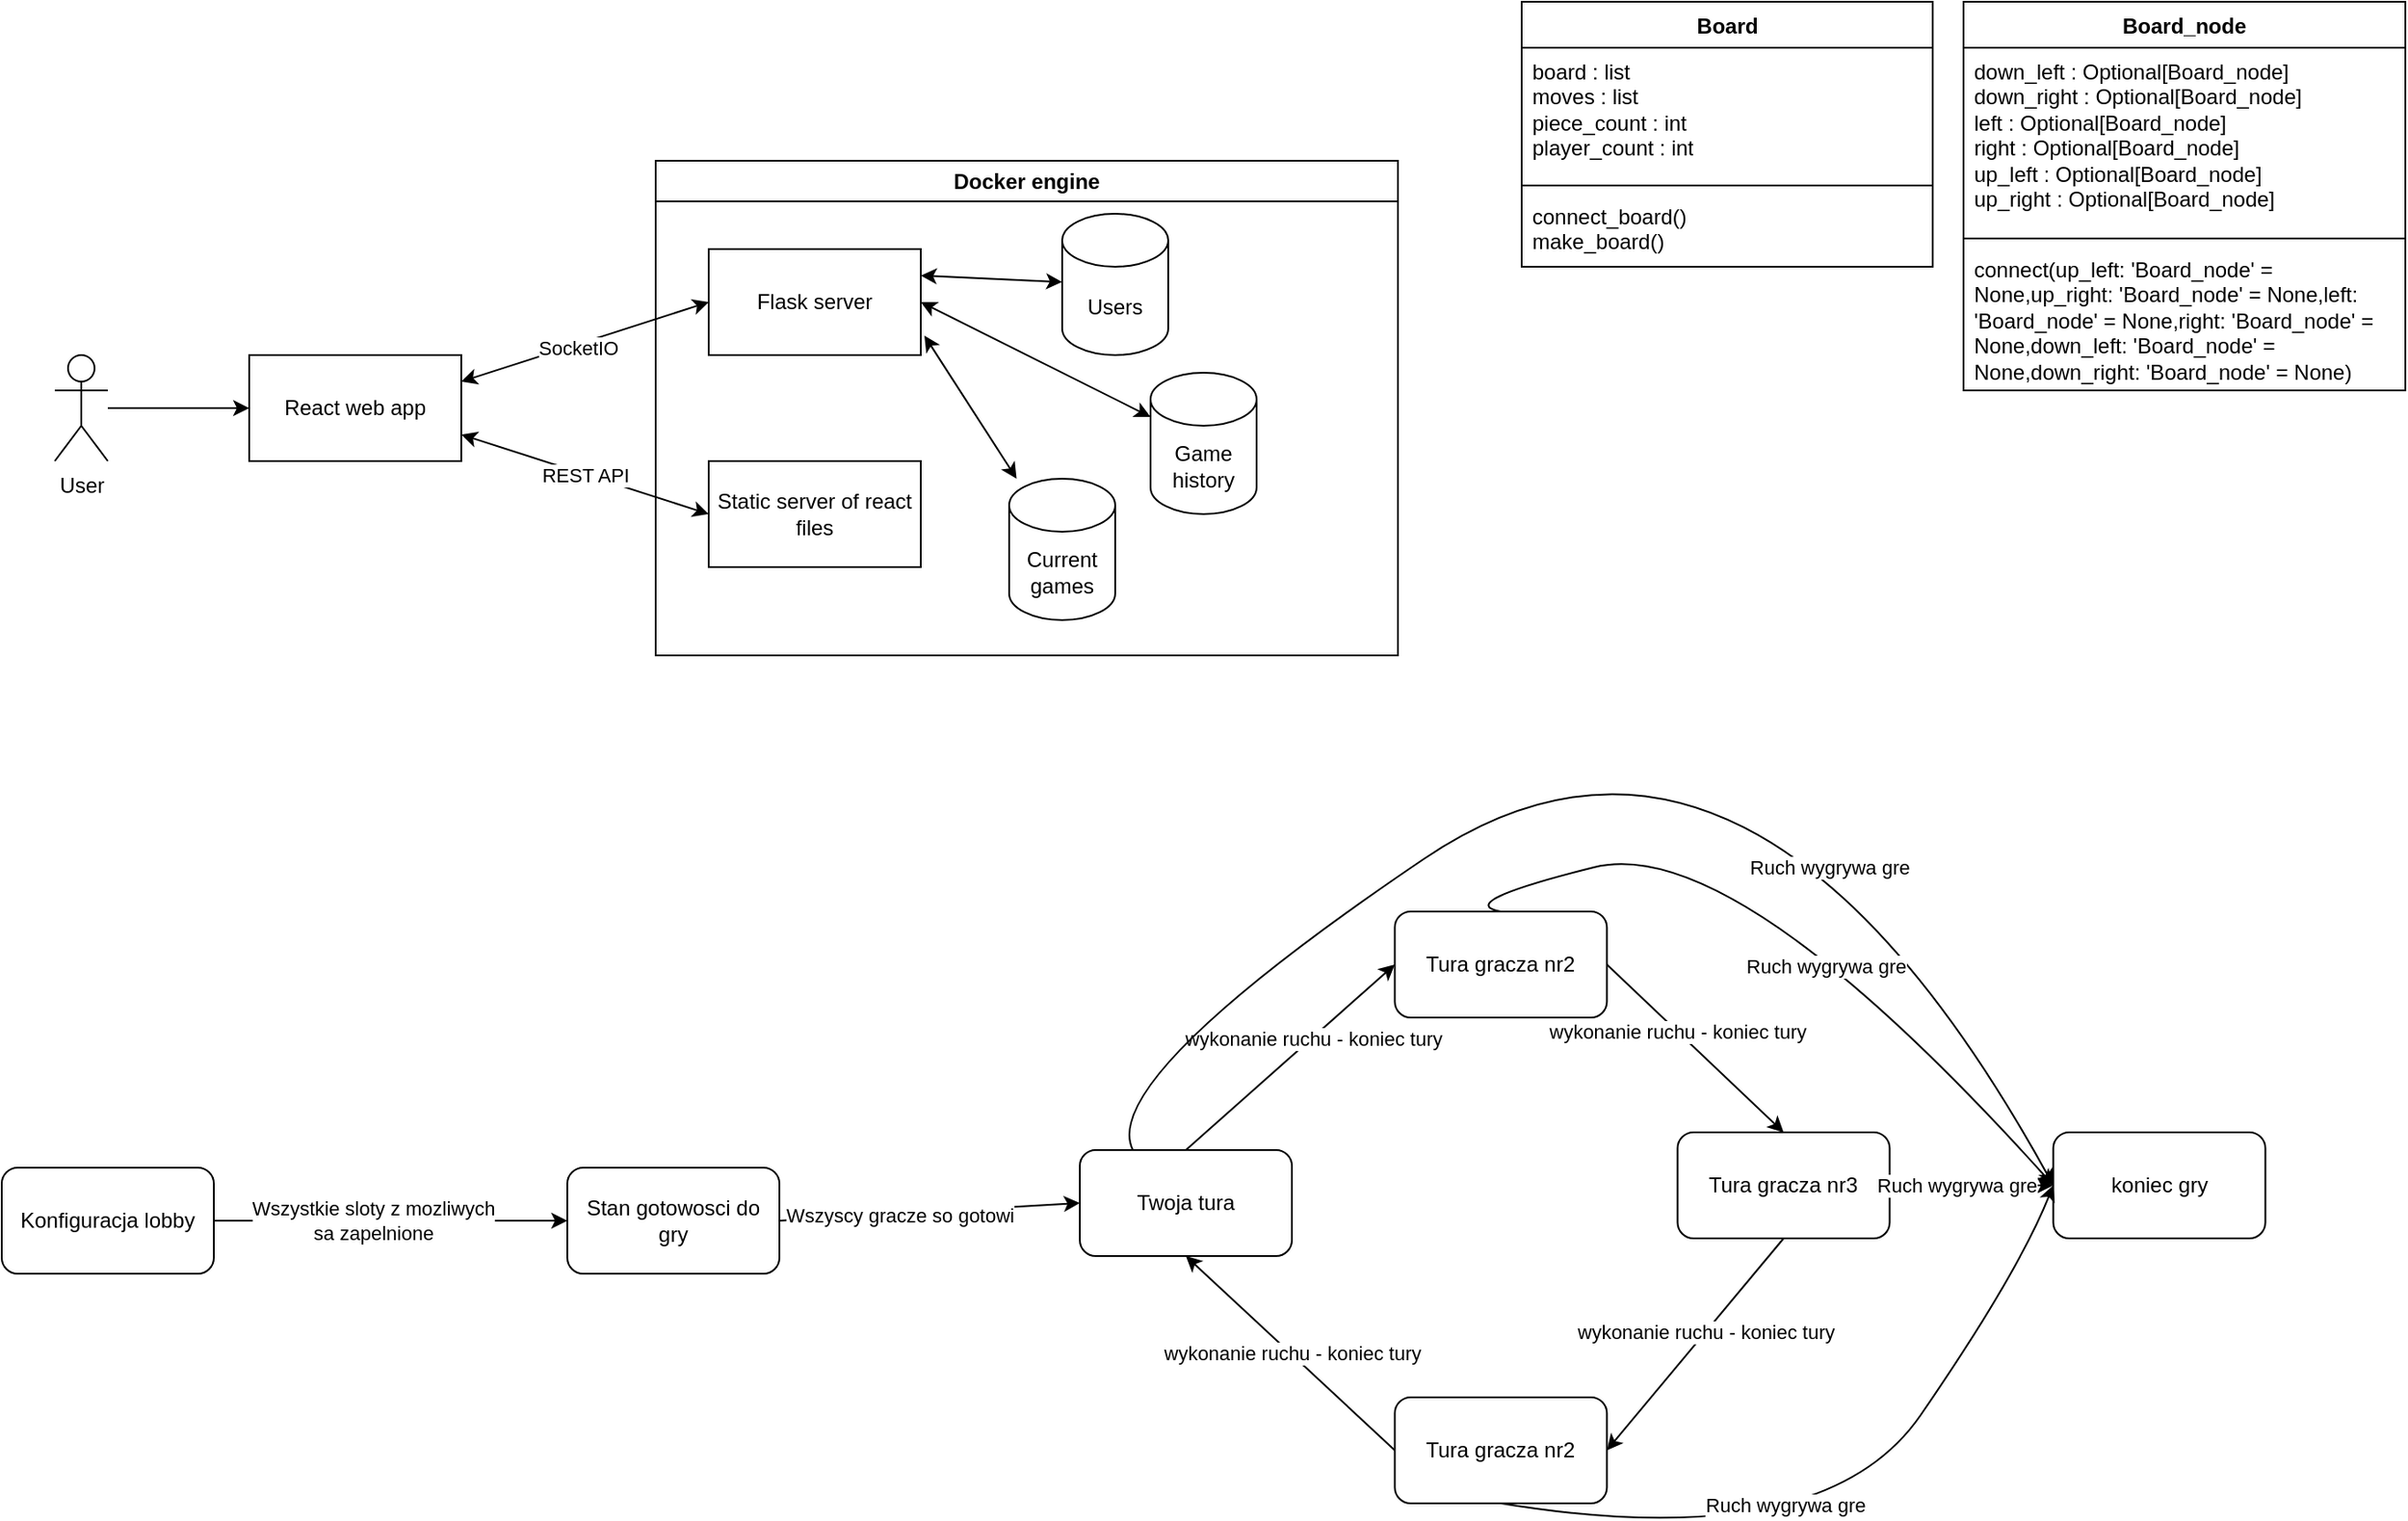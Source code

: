 <mxfile version="25.0.3">
  <diagram id="prtHgNgQTEPvFCAcTncT" name="Page-1">
    <mxGraphModel dx="2007" dy="785" grid="1" gridSize="10" guides="1" tooltips="1" connect="1" arrows="1" fold="1" page="1" pageScale="1" pageWidth="827" pageHeight="1169" math="0" shadow="0">
      <root>
        <mxCell id="0" />
        <mxCell id="1" parent="0" />
        <mxCell id="lHLxZOOAlJGXKzHffYLk-1" value="&lt;div&gt;User&lt;/div&gt;" style="shape=umlActor;verticalLabelPosition=bottom;verticalAlign=top;html=1;outlineConnect=0;" parent="1" vertex="1">
          <mxGeometry x="40" y="260" width="30" height="60" as="geometry" />
        </mxCell>
        <mxCell id="lHLxZOOAlJGXKzHffYLk-3" value="React web app" style="rounded=0;whiteSpace=wrap;html=1;" parent="1" vertex="1">
          <mxGeometry x="150" y="260" width="120" height="60" as="geometry" />
        </mxCell>
        <mxCell id="lHLxZOOAlJGXKzHffYLk-4" value="" style="endArrow=classic;html=1;rounded=0;entryX=0;entryY=0.5;entryDx=0;entryDy=0;" parent="1" source="lHLxZOOAlJGXKzHffYLk-1" target="lHLxZOOAlJGXKzHffYLk-3" edge="1">
          <mxGeometry width="50" height="50" relative="1" as="geometry">
            <mxPoint x="310" y="370" as="sourcePoint" />
            <mxPoint x="360" y="320" as="targetPoint" />
          </mxGeometry>
        </mxCell>
        <mxCell id="lHLxZOOAlJGXKzHffYLk-5" value="&lt;div&gt;Docker engine&lt;br&gt;&lt;/div&gt;" style="swimlane;whiteSpace=wrap;html=1;" parent="1" vertex="1">
          <mxGeometry x="380" y="150" width="420" height="280" as="geometry" />
        </mxCell>
        <mxCell id="lHLxZOOAlJGXKzHffYLk-7" value="&lt;div&gt;Flask server&lt;/div&gt;" style="rounded=0;whiteSpace=wrap;html=1;" parent="lHLxZOOAlJGXKzHffYLk-5" vertex="1">
          <mxGeometry x="30" y="50" width="120" height="60" as="geometry" />
        </mxCell>
        <mxCell id="lHLxZOOAlJGXKzHffYLk-12" value="&lt;div&gt;Users&lt;/div&gt;" style="shape=cylinder3;whiteSpace=wrap;html=1;boundedLbl=1;backgroundOutline=1;size=15;" parent="lHLxZOOAlJGXKzHffYLk-5" vertex="1">
          <mxGeometry x="230" y="30" width="60" height="80" as="geometry" />
        </mxCell>
        <mxCell id="lHLxZOOAlJGXKzHffYLk-13" value="Game history" style="shape=cylinder3;whiteSpace=wrap;html=1;boundedLbl=1;backgroundOutline=1;size=15;" parent="lHLxZOOAlJGXKzHffYLk-5" vertex="1">
          <mxGeometry x="280" y="120" width="60" height="80" as="geometry" />
        </mxCell>
        <mxCell id="lHLxZOOAlJGXKzHffYLk-14" value="Current games" style="shape=cylinder3;whiteSpace=wrap;html=1;boundedLbl=1;backgroundOutline=1;size=15;" parent="lHLxZOOAlJGXKzHffYLk-5" vertex="1">
          <mxGeometry x="200" y="180" width="60" height="80" as="geometry" />
        </mxCell>
        <mxCell id="lHLxZOOAlJGXKzHffYLk-15" value="" style="endArrow=classic;startArrow=classic;html=1;rounded=0;exitX=1;exitY=0.25;exitDx=0;exitDy=0;" parent="lHLxZOOAlJGXKzHffYLk-5" source="lHLxZOOAlJGXKzHffYLk-7" target="lHLxZOOAlJGXKzHffYLk-12" edge="1">
          <mxGeometry width="50" height="50" relative="1" as="geometry">
            <mxPoint x="90" y="200" as="sourcePoint" />
            <mxPoint x="180" y="150" as="targetPoint" />
          </mxGeometry>
        </mxCell>
        <mxCell id="lHLxZOOAlJGXKzHffYLk-16" value="" style="endArrow=classic;startArrow=classic;html=1;rounded=0;entryX=1;entryY=0.5;entryDx=0;entryDy=0;" parent="lHLxZOOAlJGXKzHffYLk-5" source="lHLxZOOAlJGXKzHffYLk-13" target="lHLxZOOAlJGXKzHffYLk-7" edge="1">
          <mxGeometry width="50" height="50" relative="1" as="geometry">
            <mxPoint x="90" y="200" as="sourcePoint" />
            <mxPoint x="140" y="150" as="targetPoint" />
          </mxGeometry>
        </mxCell>
        <mxCell id="lHLxZOOAlJGXKzHffYLk-17" value="" style="endArrow=classic;startArrow=classic;html=1;rounded=0;entryX=1.017;entryY=0.816;entryDx=0;entryDy=0;entryPerimeter=0;" parent="lHLxZOOAlJGXKzHffYLk-5" source="lHLxZOOAlJGXKzHffYLk-14" target="lHLxZOOAlJGXKzHffYLk-7" edge="1">
          <mxGeometry width="50" height="50" relative="1" as="geometry">
            <mxPoint x="90" y="200" as="sourcePoint" />
            <mxPoint x="140" y="150" as="targetPoint" />
          </mxGeometry>
        </mxCell>
        <mxCell id="EcFOnZXp8G3OWKKi8Jwp-49" value="&lt;div&gt;Static server of react files&lt;/div&gt;" style="rounded=0;whiteSpace=wrap;html=1;" vertex="1" parent="lHLxZOOAlJGXKzHffYLk-5">
          <mxGeometry x="30" y="170" width="120" height="60" as="geometry" />
        </mxCell>
        <mxCell id="lHLxZOOAlJGXKzHffYLk-10" value="" style="endArrow=classic;startArrow=classic;html=1;rounded=0;exitX=1;exitY=0.25;exitDx=0;exitDy=0;entryX=0;entryY=0.5;entryDx=0;entryDy=0;" parent="1" source="lHLxZOOAlJGXKzHffYLk-3" target="lHLxZOOAlJGXKzHffYLk-7" edge="1">
          <mxGeometry width="50" height="50" relative="1" as="geometry">
            <mxPoint x="470" y="350" as="sourcePoint" />
            <mxPoint x="520" y="300" as="targetPoint" />
          </mxGeometry>
        </mxCell>
        <mxCell id="EcFOnZXp8G3OWKKi8Jwp-46" value="&lt;div&gt;SocketIO&lt;/div&gt;" style="edgeLabel;html=1;align=center;verticalAlign=middle;resizable=0;points=[];" vertex="1" connectable="0" parent="lHLxZOOAlJGXKzHffYLk-10">
          <mxGeometry x="-0.073" y="-2" relative="1" as="geometry">
            <mxPoint as="offset" />
          </mxGeometry>
        </mxCell>
        <mxCell id="EcFOnZXp8G3OWKKi8Jwp-1" value="Konfiguracja lobby" style="rounded=1;whiteSpace=wrap;html=1;" vertex="1" parent="1">
          <mxGeometry x="10" y="720" width="120" height="60" as="geometry" />
        </mxCell>
        <mxCell id="EcFOnZXp8G3OWKKi8Jwp-2" value="Stan gotowosci do gry" style="rounded=1;whiteSpace=wrap;html=1;" vertex="1" parent="1">
          <mxGeometry x="330" y="720" width="120" height="60" as="geometry" />
        </mxCell>
        <mxCell id="EcFOnZXp8G3OWKKi8Jwp-5" value="Twoja tura" style="rounded=1;whiteSpace=wrap;html=1;" vertex="1" parent="1">
          <mxGeometry x="620" y="710" width="120" height="60" as="geometry" />
        </mxCell>
        <mxCell id="EcFOnZXp8G3OWKKi8Jwp-7" value="&lt;div&gt;koniec gry&lt;/div&gt;" style="rounded=1;whiteSpace=wrap;html=1;" vertex="1" parent="1">
          <mxGeometry x="1170.79" y="700" width="120" height="60" as="geometry" />
        </mxCell>
        <mxCell id="EcFOnZXp8G3OWKKi8Jwp-8" value="" style="endArrow=classic;html=1;rounded=0;exitX=1;exitY=0.5;exitDx=0;exitDy=0;entryX=0;entryY=0.5;entryDx=0;entryDy=0;" edge="1" parent="1" source="EcFOnZXp8G3OWKKi8Jwp-1" target="EcFOnZXp8G3OWKKi8Jwp-2">
          <mxGeometry width="50" height="50" relative="1" as="geometry">
            <mxPoint x="300" y="740" as="sourcePoint" />
            <mxPoint x="350" y="690" as="targetPoint" />
          </mxGeometry>
        </mxCell>
        <mxCell id="EcFOnZXp8G3OWKKi8Jwp-23" value="Wszystkie sloty z mozliwych&lt;br&gt;sa zapelnione" style="edgeLabel;html=1;align=center;verticalAlign=middle;resizable=0;points=[];" vertex="1" connectable="0" parent="EcFOnZXp8G3OWKKi8Jwp-8">
          <mxGeometry x="-0.298" relative="1" as="geometry">
            <mxPoint x="20" as="offset" />
          </mxGeometry>
        </mxCell>
        <mxCell id="EcFOnZXp8G3OWKKi8Jwp-9" value="" style="endArrow=classic;html=1;rounded=0;exitX=1;exitY=0.5;exitDx=0;exitDy=0;entryX=0;entryY=0.5;entryDx=0;entryDy=0;" edge="1" parent="1" source="EcFOnZXp8G3OWKKi8Jwp-2" target="EcFOnZXp8G3OWKKi8Jwp-5">
          <mxGeometry width="50" height="50" relative="1" as="geometry">
            <mxPoint x="300" y="740" as="sourcePoint" />
            <mxPoint x="350" y="690" as="targetPoint" />
          </mxGeometry>
        </mxCell>
        <mxCell id="EcFOnZXp8G3OWKKi8Jwp-22" value="Wszyscy gracze so gotowi" style="edgeLabel;html=1;align=center;verticalAlign=middle;resizable=0;points=[];" vertex="1" connectable="0" parent="EcFOnZXp8G3OWKKi8Jwp-9">
          <mxGeometry x="-0.202" y="-1" relative="1" as="geometry">
            <mxPoint as="offset" />
          </mxGeometry>
        </mxCell>
        <mxCell id="EcFOnZXp8G3OWKKi8Jwp-10" value="Tura gracza nr2" style="rounded=1;whiteSpace=wrap;html=1;" vertex="1" parent="1">
          <mxGeometry x="798.22" y="575" width="120" height="60" as="geometry" />
        </mxCell>
        <mxCell id="EcFOnZXp8G3OWKKi8Jwp-11" value="Tura gracza nr2" style="rounded=1;whiteSpace=wrap;html=1;" vertex="1" parent="1">
          <mxGeometry x="798.22" y="850" width="120" height="60" as="geometry" />
        </mxCell>
        <mxCell id="EcFOnZXp8G3OWKKi8Jwp-12" value="Tura gracza nr3" style="rounded=1;whiteSpace=wrap;html=1;" vertex="1" parent="1">
          <mxGeometry x="958.22" y="700" width="120" height="60" as="geometry" />
        </mxCell>
        <mxCell id="EcFOnZXp8G3OWKKi8Jwp-14" value="" style="endArrow=classic;html=1;rounded=0;exitX=0.5;exitY=0;exitDx=0;exitDy=0;entryX=0;entryY=0.5;entryDx=0;entryDy=0;" edge="1" parent="1" source="EcFOnZXp8G3OWKKi8Jwp-5" target="EcFOnZXp8G3OWKKi8Jwp-10">
          <mxGeometry width="50" height="50" relative="1" as="geometry">
            <mxPoint x="850" y="640" as="sourcePoint" />
            <mxPoint x="900" y="590" as="targetPoint" />
          </mxGeometry>
        </mxCell>
        <mxCell id="EcFOnZXp8G3OWKKi8Jwp-16" value="wykonanie ruchu - koniec tury" style="edgeLabel;html=1;align=center;verticalAlign=middle;resizable=0;points=[];" vertex="1" connectable="0" parent="EcFOnZXp8G3OWKKi8Jwp-14">
          <mxGeometry x="0.205" relative="1" as="geometry">
            <mxPoint as="offset" />
          </mxGeometry>
        </mxCell>
        <mxCell id="EcFOnZXp8G3OWKKi8Jwp-15" value="" style="endArrow=classic;html=1;rounded=0;entryX=0.5;entryY=0;entryDx=0;entryDy=0;exitX=1;exitY=0.5;exitDx=0;exitDy=0;" edge="1" parent="1" source="EcFOnZXp8G3OWKKi8Jwp-10" target="EcFOnZXp8G3OWKKi8Jwp-12">
          <mxGeometry width="50" height="50" relative="1" as="geometry">
            <mxPoint x="850" y="640" as="sourcePoint" />
            <mxPoint x="900" y="590" as="targetPoint" />
          </mxGeometry>
        </mxCell>
        <mxCell id="EcFOnZXp8G3OWKKi8Jwp-17" value="wykonanie ruchu - koniec tury" style="edgeLabel;html=1;align=center;verticalAlign=middle;resizable=0;points=[];" vertex="1" connectable="0" parent="EcFOnZXp8G3OWKKi8Jwp-15">
          <mxGeometry x="-0.21" relative="1" as="geometry">
            <mxPoint as="offset" />
          </mxGeometry>
        </mxCell>
        <mxCell id="EcFOnZXp8G3OWKKi8Jwp-18" value="" style="endArrow=classic;html=1;rounded=0;exitX=0.5;exitY=1;exitDx=0;exitDy=0;entryX=1;entryY=0.5;entryDx=0;entryDy=0;" edge="1" parent="1" source="EcFOnZXp8G3OWKKi8Jwp-12" target="EcFOnZXp8G3OWKKi8Jwp-11">
          <mxGeometry width="50" height="50" relative="1" as="geometry">
            <mxPoint x="850" y="640" as="sourcePoint" />
            <mxPoint x="900" y="590" as="targetPoint" />
          </mxGeometry>
        </mxCell>
        <mxCell id="EcFOnZXp8G3OWKKi8Jwp-19" value="wykonanie ruchu - koniec tury" style="edgeLabel;html=1;align=center;verticalAlign=middle;resizable=0;points=[];" vertex="1" connectable="0" parent="EcFOnZXp8G3OWKKi8Jwp-18">
          <mxGeometry x="-0.116" y="-1" relative="1" as="geometry">
            <mxPoint as="offset" />
          </mxGeometry>
        </mxCell>
        <mxCell id="EcFOnZXp8G3OWKKi8Jwp-20" value="" style="endArrow=classic;html=1;rounded=0;entryX=0.5;entryY=1;entryDx=0;entryDy=0;exitX=0;exitY=0.5;exitDx=0;exitDy=0;" edge="1" parent="1" source="EcFOnZXp8G3OWKKi8Jwp-11" target="EcFOnZXp8G3OWKKi8Jwp-5">
          <mxGeometry width="50" height="50" relative="1" as="geometry">
            <mxPoint x="850" y="640" as="sourcePoint" />
            <mxPoint x="900" y="590" as="targetPoint" />
          </mxGeometry>
        </mxCell>
        <mxCell id="EcFOnZXp8G3OWKKi8Jwp-21" value="wykonanie ruchu - koniec tury" style="edgeLabel;html=1;align=center;verticalAlign=middle;resizable=0;points=[];" vertex="1" connectable="0" parent="EcFOnZXp8G3OWKKi8Jwp-20">
          <mxGeometry x="-0.005" relative="1" as="geometry">
            <mxPoint as="offset" />
          </mxGeometry>
        </mxCell>
        <mxCell id="EcFOnZXp8G3OWKKi8Jwp-25" value="" style="curved=1;endArrow=classic;html=1;rounded=0;exitX=0.25;exitY=0;exitDx=0;exitDy=0;entryX=0;entryY=0.5;entryDx=0;entryDy=0;" edge="1" parent="1" source="EcFOnZXp8G3OWKKi8Jwp-5" target="EcFOnZXp8G3OWKKi8Jwp-7">
          <mxGeometry width="50" height="50" relative="1" as="geometry">
            <mxPoint x="580" y="670" as="sourcePoint" />
            <mxPoint x="630" y="620" as="targetPoint" />
            <Array as="points">
              <mxPoint x="630" y="670" />
              <mxPoint x="1000" y="420" />
            </Array>
          </mxGeometry>
        </mxCell>
        <mxCell id="EcFOnZXp8G3OWKKi8Jwp-32" value="Ruch wygrywa gre" style="edgeLabel;html=1;align=center;verticalAlign=middle;resizable=0;points=[];" vertex="1" connectable="0" parent="EcFOnZXp8G3OWKKi8Jwp-25">
          <mxGeometry x="0.481" y="-24" relative="1" as="geometry">
            <mxPoint as="offset" />
          </mxGeometry>
        </mxCell>
        <mxCell id="EcFOnZXp8G3OWKKi8Jwp-26" value="" style="curved=1;endArrow=classic;html=1;rounded=0;exitX=0.5;exitY=0;exitDx=0;exitDy=0;entryX=0;entryY=0.5;entryDx=0;entryDy=0;" edge="1" parent="1" source="EcFOnZXp8G3OWKKi8Jwp-10" target="EcFOnZXp8G3OWKKi8Jwp-7">
          <mxGeometry width="50" height="50" relative="1" as="geometry">
            <mxPoint x="780.79" y="570" as="sourcePoint" />
            <mxPoint x="830.79" y="520" as="targetPoint" />
            <Array as="points">
              <mxPoint x="830.79" y="570" />
              <mxPoint x="990.79" y="530" />
            </Array>
          </mxGeometry>
        </mxCell>
        <mxCell id="EcFOnZXp8G3OWKKi8Jwp-31" value="Ruch wygrywa gre" style="edgeLabel;html=1;align=center;verticalAlign=middle;resizable=0;points=[];" vertex="1" connectable="0" parent="EcFOnZXp8G3OWKKi8Jwp-26">
          <mxGeometry x="0.228" y="-13" relative="1" as="geometry">
            <mxPoint as="offset" />
          </mxGeometry>
        </mxCell>
        <mxCell id="EcFOnZXp8G3OWKKi8Jwp-27" value="" style="curved=1;endArrow=classic;html=1;rounded=0;exitX=0.5;exitY=1;exitDx=0;exitDy=0;entryX=0;entryY=0.5;entryDx=0;entryDy=0;" edge="1" parent="1" source="EcFOnZXp8G3OWKKi8Jwp-11" target="EcFOnZXp8G3OWKKi8Jwp-7">
          <mxGeometry width="50" height="50" relative="1" as="geometry">
            <mxPoint x="980.79" y="940" as="sourcePoint" />
            <mxPoint x="1030.79" y="890" as="targetPoint" />
            <Array as="points">
              <mxPoint x="1040.79" y="940" />
              <mxPoint x="1150.79" y="780" />
            </Array>
          </mxGeometry>
        </mxCell>
        <mxCell id="EcFOnZXp8G3OWKKi8Jwp-30" value="Ruch wygrywa gre" style="edgeLabel;html=1;align=center;verticalAlign=middle;resizable=0;points=[];" vertex="1" connectable="0" parent="EcFOnZXp8G3OWKKi8Jwp-27">
          <mxGeometry x="-0.269" y="25" relative="1" as="geometry">
            <mxPoint as="offset" />
          </mxGeometry>
        </mxCell>
        <mxCell id="EcFOnZXp8G3OWKKi8Jwp-28" value="" style="endArrow=classic;html=1;rounded=0;entryX=0;entryY=0.5;entryDx=0;entryDy=0;exitX=1;exitY=0.5;exitDx=0;exitDy=0;" edge="1" parent="1" source="EcFOnZXp8G3OWKKi8Jwp-12" target="EcFOnZXp8G3OWKKi8Jwp-7">
          <mxGeometry width="50" height="50" relative="1" as="geometry">
            <mxPoint x="910.79" y="770" as="sourcePoint" />
            <mxPoint x="960.79" y="720" as="targetPoint" />
          </mxGeometry>
        </mxCell>
        <mxCell id="EcFOnZXp8G3OWKKi8Jwp-29" value="Ruch wygrywa gre" style="edgeLabel;html=1;align=center;verticalAlign=middle;resizable=0;points=[];" vertex="1" connectable="0" parent="EcFOnZXp8G3OWKKi8Jwp-28">
          <mxGeometry x="-0.195" relative="1" as="geometry">
            <mxPoint as="offset" />
          </mxGeometry>
        </mxCell>
        <mxCell id="EcFOnZXp8G3OWKKi8Jwp-37" value="Board" style="swimlane;fontStyle=1;align=center;verticalAlign=top;childLayout=stackLayout;horizontal=1;startSize=26;horizontalStack=0;resizeParent=1;resizeParentMax=0;resizeLast=0;collapsible=1;marginBottom=0;whiteSpace=wrap;html=1;" vertex="1" parent="1">
          <mxGeometry x="870" y="60" width="232.57" height="150" as="geometry" />
        </mxCell>
        <mxCell id="EcFOnZXp8G3OWKKi8Jwp-38" value="board : list&lt;br&gt;&lt;div&gt;moves : list&lt;/div&gt;&lt;div&gt;piece_count : int&lt;/div&gt;&lt;div&gt;player_count : int&lt;br&gt;&lt;/div&gt;" style="text;strokeColor=none;fillColor=none;align=left;verticalAlign=top;spacingLeft=4;spacingRight=4;overflow=hidden;rotatable=0;points=[[0,0.5],[1,0.5]];portConstraint=eastwest;whiteSpace=wrap;html=1;" vertex="1" parent="EcFOnZXp8G3OWKKi8Jwp-37">
          <mxGeometry y="26" width="232.57" height="74" as="geometry" />
        </mxCell>
        <mxCell id="EcFOnZXp8G3OWKKi8Jwp-39" value="" style="line;strokeWidth=1;fillColor=none;align=left;verticalAlign=middle;spacingTop=-1;spacingLeft=3;spacingRight=3;rotatable=0;labelPosition=right;points=[];portConstraint=eastwest;strokeColor=inherit;" vertex="1" parent="EcFOnZXp8G3OWKKi8Jwp-37">
          <mxGeometry y="100" width="232.57" height="8" as="geometry" />
        </mxCell>
        <mxCell id="EcFOnZXp8G3OWKKi8Jwp-40" value="connect_board()&lt;br&gt;make_board()" style="text;strokeColor=none;fillColor=none;align=left;verticalAlign=top;spacingLeft=4;spacingRight=4;overflow=hidden;rotatable=0;points=[[0,0.5],[1,0.5]];portConstraint=eastwest;whiteSpace=wrap;html=1;" vertex="1" parent="EcFOnZXp8G3OWKKi8Jwp-37">
          <mxGeometry y="108" width="232.57" height="42" as="geometry" />
        </mxCell>
        <mxCell id="EcFOnZXp8G3OWKKi8Jwp-42" value="Board_node" style="swimlane;fontStyle=1;align=center;verticalAlign=top;childLayout=stackLayout;horizontal=1;startSize=26;horizontalStack=0;resizeParent=1;resizeParentMax=0;resizeLast=0;collapsible=1;marginBottom=0;whiteSpace=wrap;html=1;" vertex="1" parent="1">
          <mxGeometry x="1120" y="60" width="250" height="220" as="geometry" />
        </mxCell>
        <mxCell id="EcFOnZXp8G3OWKKi8Jwp-43" value="&lt;div&gt;down_left : Optional[Board_node]&lt;/div&gt;&lt;div&gt;down_right : Optional[Board_node]&lt;/div&gt;&lt;div&gt;left : Optional[Board_node]&lt;/div&gt;&lt;div&gt;right : Optional[Board_node]&lt;/div&gt;&lt;div&gt;up_left : Optional[Board_node]&lt;/div&gt;&lt;div&gt;up_right : Optional[Board_node]&lt;/div&gt;" style="text;strokeColor=none;fillColor=none;align=left;verticalAlign=top;spacingLeft=4;spacingRight=4;overflow=hidden;rotatable=0;points=[[0,0.5],[1,0.5]];portConstraint=eastwest;whiteSpace=wrap;html=1;" vertex="1" parent="EcFOnZXp8G3OWKKi8Jwp-42">
          <mxGeometry y="26" width="250" height="104" as="geometry" />
        </mxCell>
        <mxCell id="EcFOnZXp8G3OWKKi8Jwp-44" value="" style="line;strokeWidth=1;fillColor=none;align=left;verticalAlign=middle;spacingTop=-1;spacingLeft=3;spacingRight=3;rotatable=0;labelPosition=right;points=[];portConstraint=eastwest;strokeColor=inherit;" vertex="1" parent="EcFOnZXp8G3OWKKi8Jwp-42">
          <mxGeometry y="130" width="250" height="8" as="geometry" />
        </mxCell>
        <mxCell id="EcFOnZXp8G3OWKKi8Jwp-45" value="connect(up_left: &#39;Board_node&#39; = None,up_right: &#39;Board_node&#39; = None,left: &#39;Board_node&#39; = None,right: &#39;Board_node&#39; = None,down_left: &#39;Board_node&#39; = None,down_right: &#39;Board_node&#39; = None)" style="text;strokeColor=none;fillColor=none;align=left;verticalAlign=top;spacingLeft=4;spacingRight=4;overflow=hidden;rotatable=0;points=[[0,0.5],[1,0.5]];portConstraint=eastwest;whiteSpace=wrap;html=1;" vertex="1" parent="EcFOnZXp8G3OWKKi8Jwp-42">
          <mxGeometry y="138" width="250" height="82" as="geometry" />
        </mxCell>
        <mxCell id="EcFOnZXp8G3OWKKi8Jwp-47" value="" style="endArrow=classic;startArrow=classic;html=1;rounded=0;exitX=1;exitY=0.75;exitDx=0;exitDy=0;entryX=0;entryY=0.5;entryDx=0;entryDy=0;" edge="1" parent="1" source="lHLxZOOAlJGXKzHffYLk-3" target="EcFOnZXp8G3OWKKi8Jwp-49">
          <mxGeometry width="50" height="50" relative="1" as="geometry">
            <mxPoint x="1050" y="410" as="sourcePoint" />
            <mxPoint x="1100" y="360" as="targetPoint" />
          </mxGeometry>
        </mxCell>
        <mxCell id="EcFOnZXp8G3OWKKi8Jwp-48" value="REST API" style="edgeLabel;html=1;align=center;verticalAlign=middle;resizable=0;points=[];" vertex="1" connectable="0" parent="EcFOnZXp8G3OWKKi8Jwp-47">
          <mxGeometry x="0.001" relative="1" as="geometry">
            <mxPoint as="offset" />
          </mxGeometry>
        </mxCell>
      </root>
    </mxGraphModel>
  </diagram>
</mxfile>
